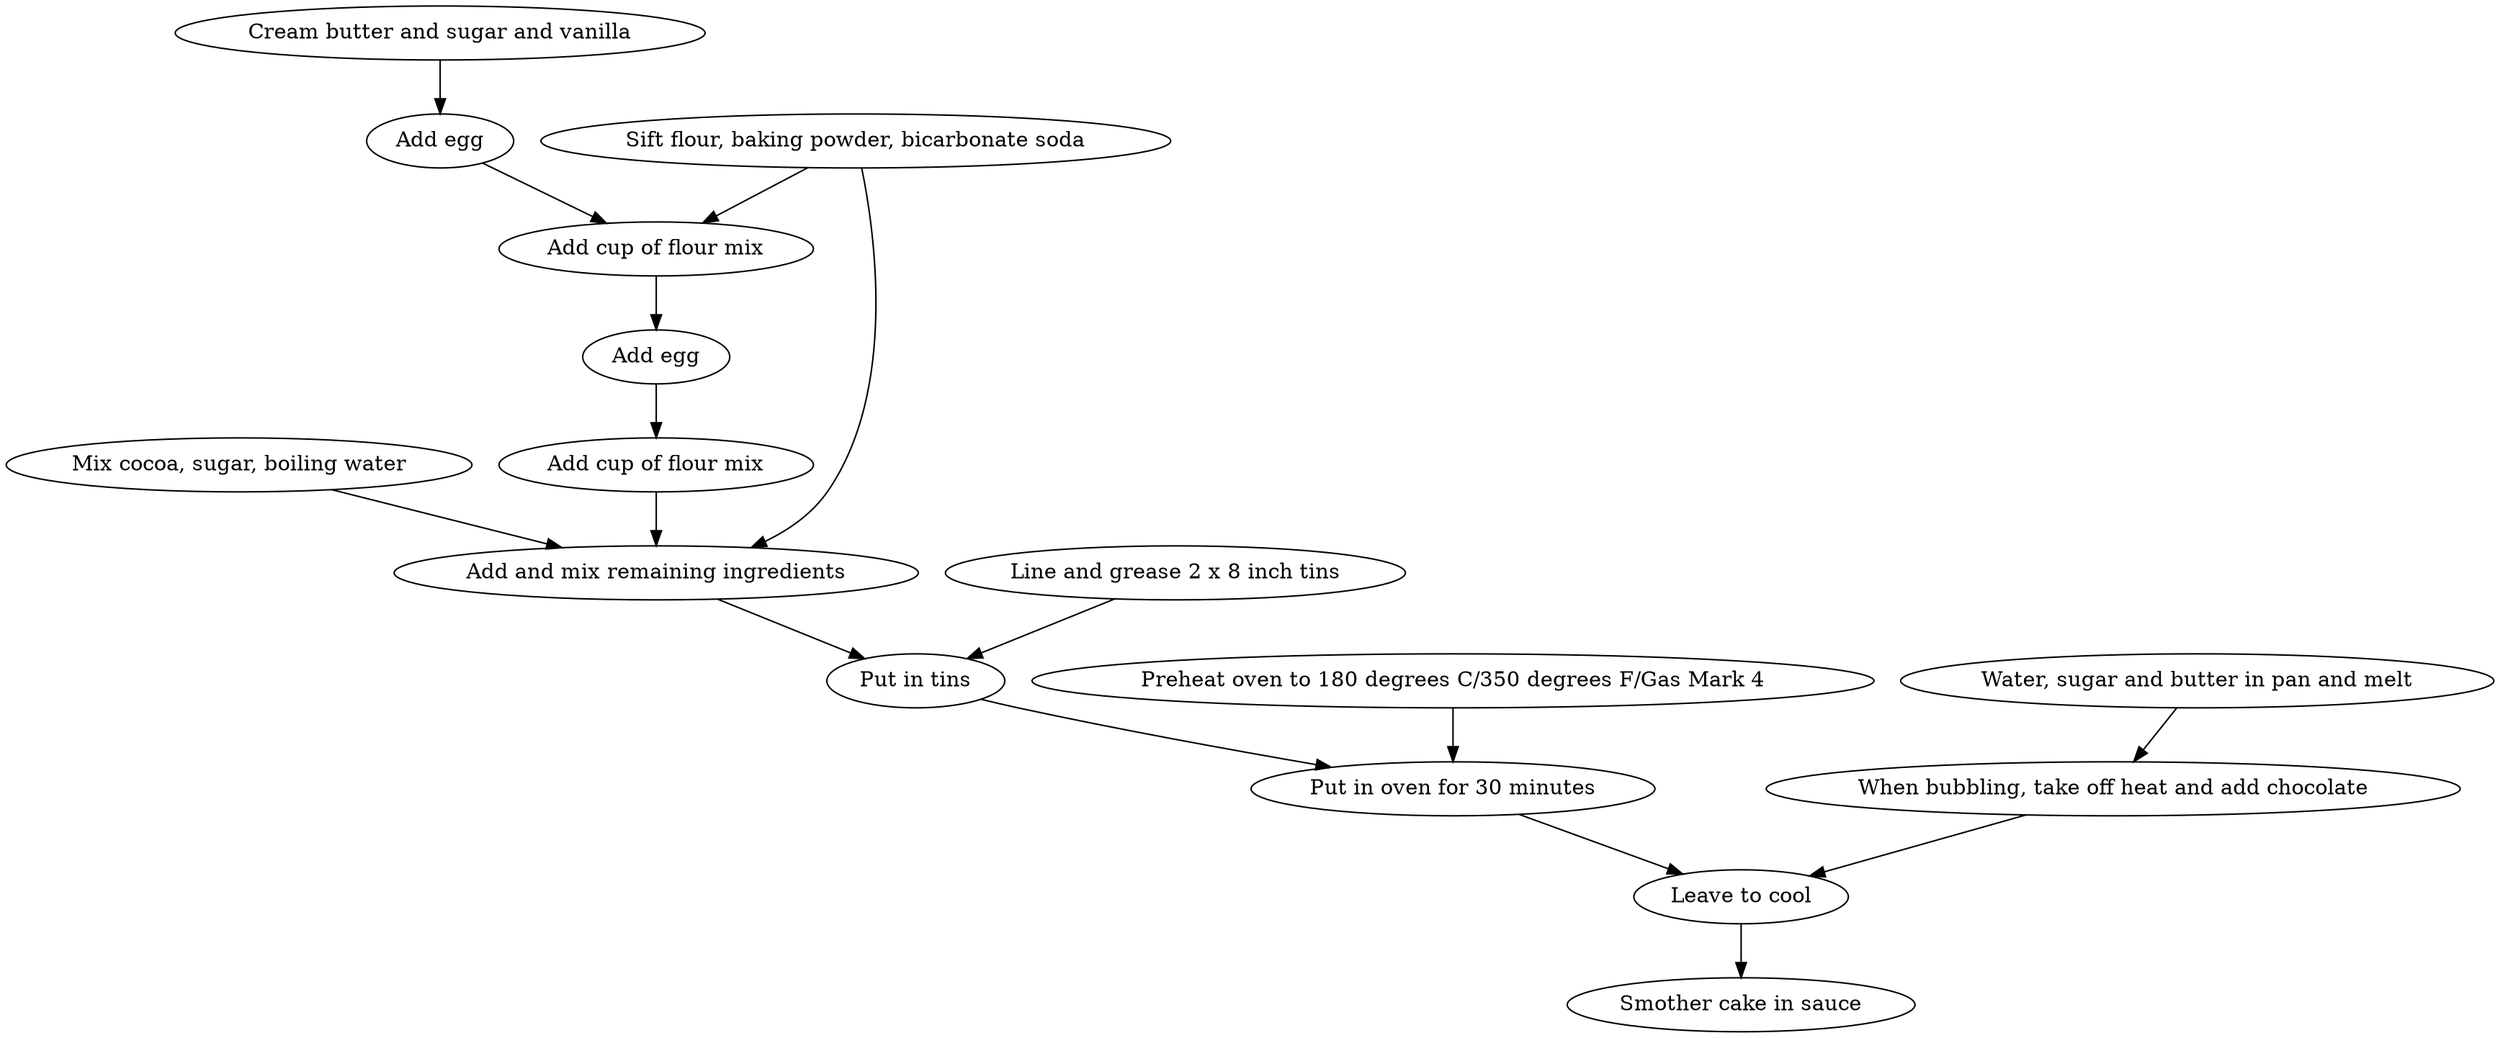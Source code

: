 digraph {
    0 [label="Mix cocoa, sugar, boiling water"];
    1 [label="Sift flour, baking powder, bicarbonate soda"];
    2 [label="Cream butter and sugar and vanilla"];
    3 [label="Add egg"];
    4 [label="Add cup of flour mix"];
    5 [label="Add egg"];
    6 [label="Add cup of flour mix"];
    7 [label="Add and mix remaining ingredients"];
    8 [label="Line and grease 2 x 8 inch tins"];
    9 [label="Preheat oven to 180 degrees C/350 degrees F/Gas Mark 4"];
    10 [label="Water, sugar and butter in pan and melt"];
    11 [label="Put in tins"];
    12 [label="When bubbling, take off heat and add chocolate"];
    13 [label="Put in oven for 30 minutes"];
    14 [label="Leave to cool"];
    15 [label="Smother cake in sauce"];
    0 -> 7;
    1 -> 4;
    1 -> 7;
    2 -> 3;
    3 -> 4;
    4 -> 5;
    5 -> 6;
    6 -> 7;
    7 -> 11;
    8 -> 11;
    9 -> 13;
    10 -> 12;
    11 -> 13;
    12 -> 14;
    13 -> 14;
    14 -> 15;
}